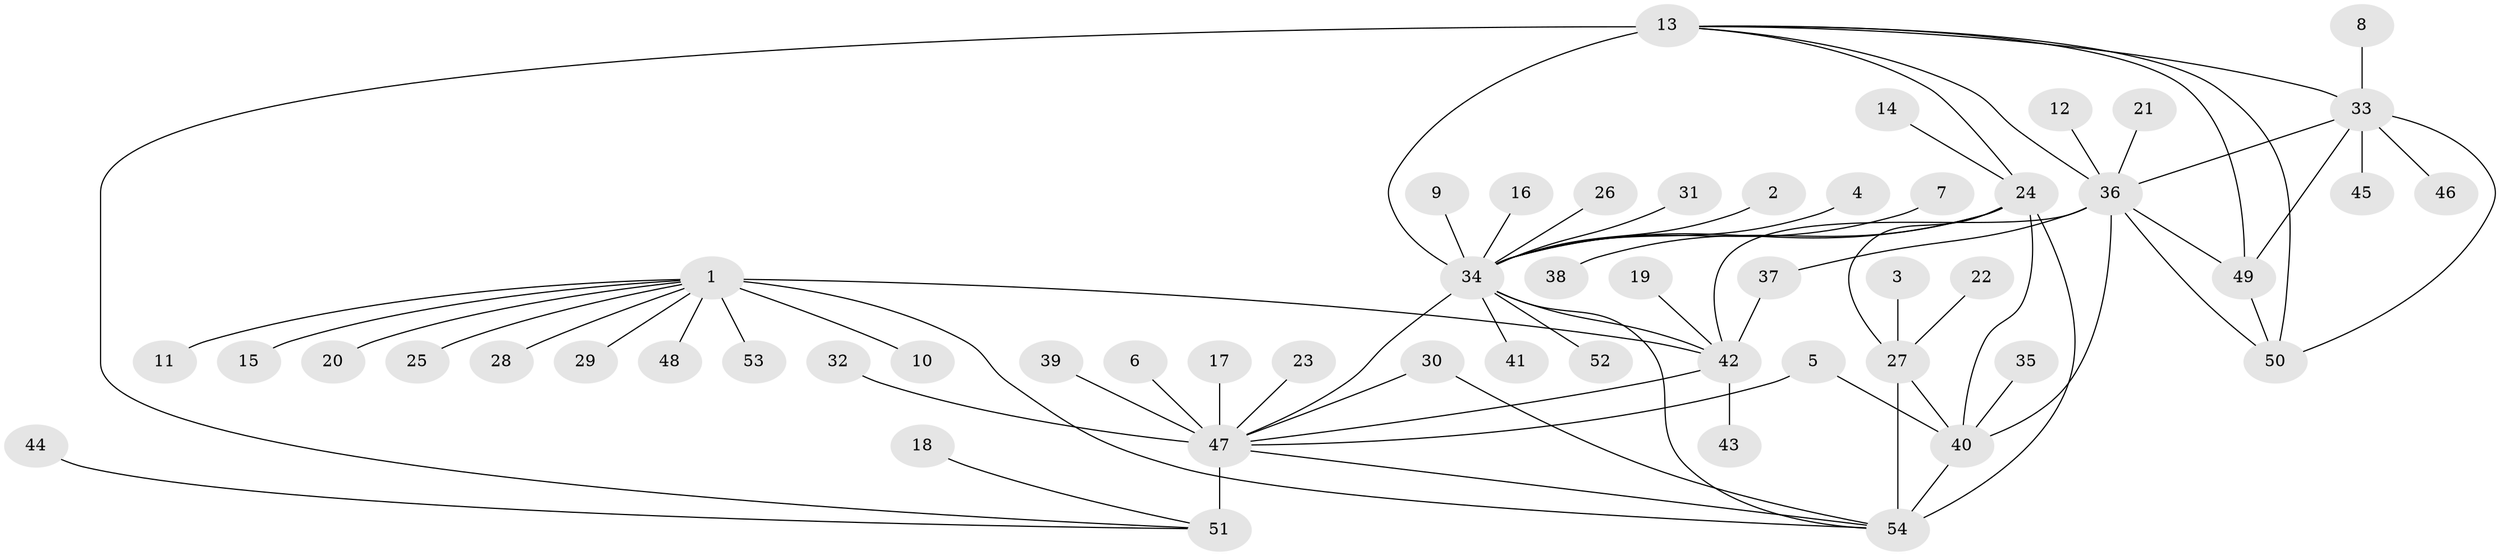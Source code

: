 // original degree distribution, {7: 0.056074766355140186, 12: 0.018691588785046728, 8: 0.04672897196261682, 4: 0.018691588785046728, 6: 0.04672897196261682, 9: 0.037383177570093455, 11: 0.009345794392523364, 1: 0.5887850467289719, 3: 0.018691588785046728, 2: 0.1588785046728972}
// Generated by graph-tools (version 1.1) at 2025/50/03/09/25 03:50:27]
// undirected, 54 vertices, 73 edges
graph export_dot {
graph [start="1"]
  node [color=gray90,style=filled];
  1;
  2;
  3;
  4;
  5;
  6;
  7;
  8;
  9;
  10;
  11;
  12;
  13;
  14;
  15;
  16;
  17;
  18;
  19;
  20;
  21;
  22;
  23;
  24;
  25;
  26;
  27;
  28;
  29;
  30;
  31;
  32;
  33;
  34;
  35;
  36;
  37;
  38;
  39;
  40;
  41;
  42;
  43;
  44;
  45;
  46;
  47;
  48;
  49;
  50;
  51;
  52;
  53;
  54;
  1 -- 10 [weight=1.0];
  1 -- 11 [weight=1.0];
  1 -- 15 [weight=1.0];
  1 -- 20 [weight=1.0];
  1 -- 25 [weight=1.0];
  1 -- 28 [weight=1.0];
  1 -- 29 [weight=1.0];
  1 -- 42 [weight=4.0];
  1 -- 48 [weight=1.0];
  1 -- 53 [weight=1.0];
  1 -- 54 [weight=1.0];
  2 -- 34 [weight=1.0];
  3 -- 27 [weight=1.0];
  4 -- 34 [weight=1.0];
  5 -- 40 [weight=1.0];
  5 -- 47 [weight=1.0];
  6 -- 47 [weight=1.0];
  7 -- 34 [weight=1.0];
  8 -- 33 [weight=1.0];
  9 -- 34 [weight=1.0];
  12 -- 36 [weight=1.0];
  13 -- 24 [weight=1.0];
  13 -- 33 [weight=1.0];
  13 -- 34 [weight=4.0];
  13 -- 36 [weight=1.0];
  13 -- 49 [weight=1.0];
  13 -- 50 [weight=1.0];
  13 -- 51 [weight=1.0];
  14 -- 24 [weight=1.0];
  16 -- 34 [weight=1.0];
  17 -- 47 [weight=1.0];
  18 -- 51 [weight=1.0];
  19 -- 42 [weight=1.0];
  21 -- 36 [weight=1.0];
  22 -- 27 [weight=1.0];
  23 -- 47 [weight=1.0];
  24 -- 27 [weight=1.0];
  24 -- 34 [weight=1.0];
  24 -- 38 [weight=1.0];
  24 -- 40 [weight=1.0];
  24 -- 54 [weight=2.0];
  26 -- 34 [weight=1.0];
  27 -- 40 [weight=1.0];
  27 -- 54 [weight=2.0];
  30 -- 47 [weight=1.0];
  30 -- 54 [weight=1.0];
  31 -- 34 [weight=1.0];
  32 -- 47 [weight=1.0];
  33 -- 36 [weight=1.0];
  33 -- 45 [weight=1.0];
  33 -- 46 [weight=1.0];
  33 -- 49 [weight=1.0];
  33 -- 50 [weight=1.0];
  34 -- 41 [weight=1.0];
  34 -- 42 [weight=1.0];
  34 -- 47 [weight=1.0];
  34 -- 52 [weight=1.0];
  34 -- 54 [weight=1.0];
  35 -- 40 [weight=1.0];
  36 -- 37 [weight=1.0];
  36 -- 40 [weight=1.0];
  36 -- 42 [weight=1.0];
  36 -- 49 [weight=1.0];
  36 -- 50 [weight=1.0];
  37 -- 42 [weight=1.0];
  39 -- 47 [weight=1.0];
  40 -- 54 [weight=2.0];
  42 -- 43 [weight=1.0];
  42 -- 47 [weight=1.0];
  44 -- 51 [weight=1.0];
  47 -- 51 [weight=4.0];
  47 -- 54 [weight=1.0];
  49 -- 50 [weight=1.0];
}
